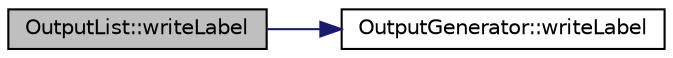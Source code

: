 digraph "OutputList::writeLabel"
{
 // LATEX_PDF_SIZE
  edge [fontname="Helvetica",fontsize="10",labelfontname="Helvetica",labelfontsize="10"];
  node [fontname="Helvetica",fontsize="10",shape=record];
  rankdir="LR";
  Node1 [label="OutputList::writeLabel",height=0.2,width=0.4,color="black", fillcolor="grey75", style="filled", fontcolor="black",tooltip=" "];
  Node1 -> Node2 [color="midnightblue",fontsize="10",style="solid"];
  Node2 [label="OutputGenerator::writeLabel",height=0.2,width=0.4,color="black", fillcolor="white", style="filled",URL="$classOutputGenerator.html#afe4260c0e579d0c958c8819125270a87",tooltip=" "];
}
